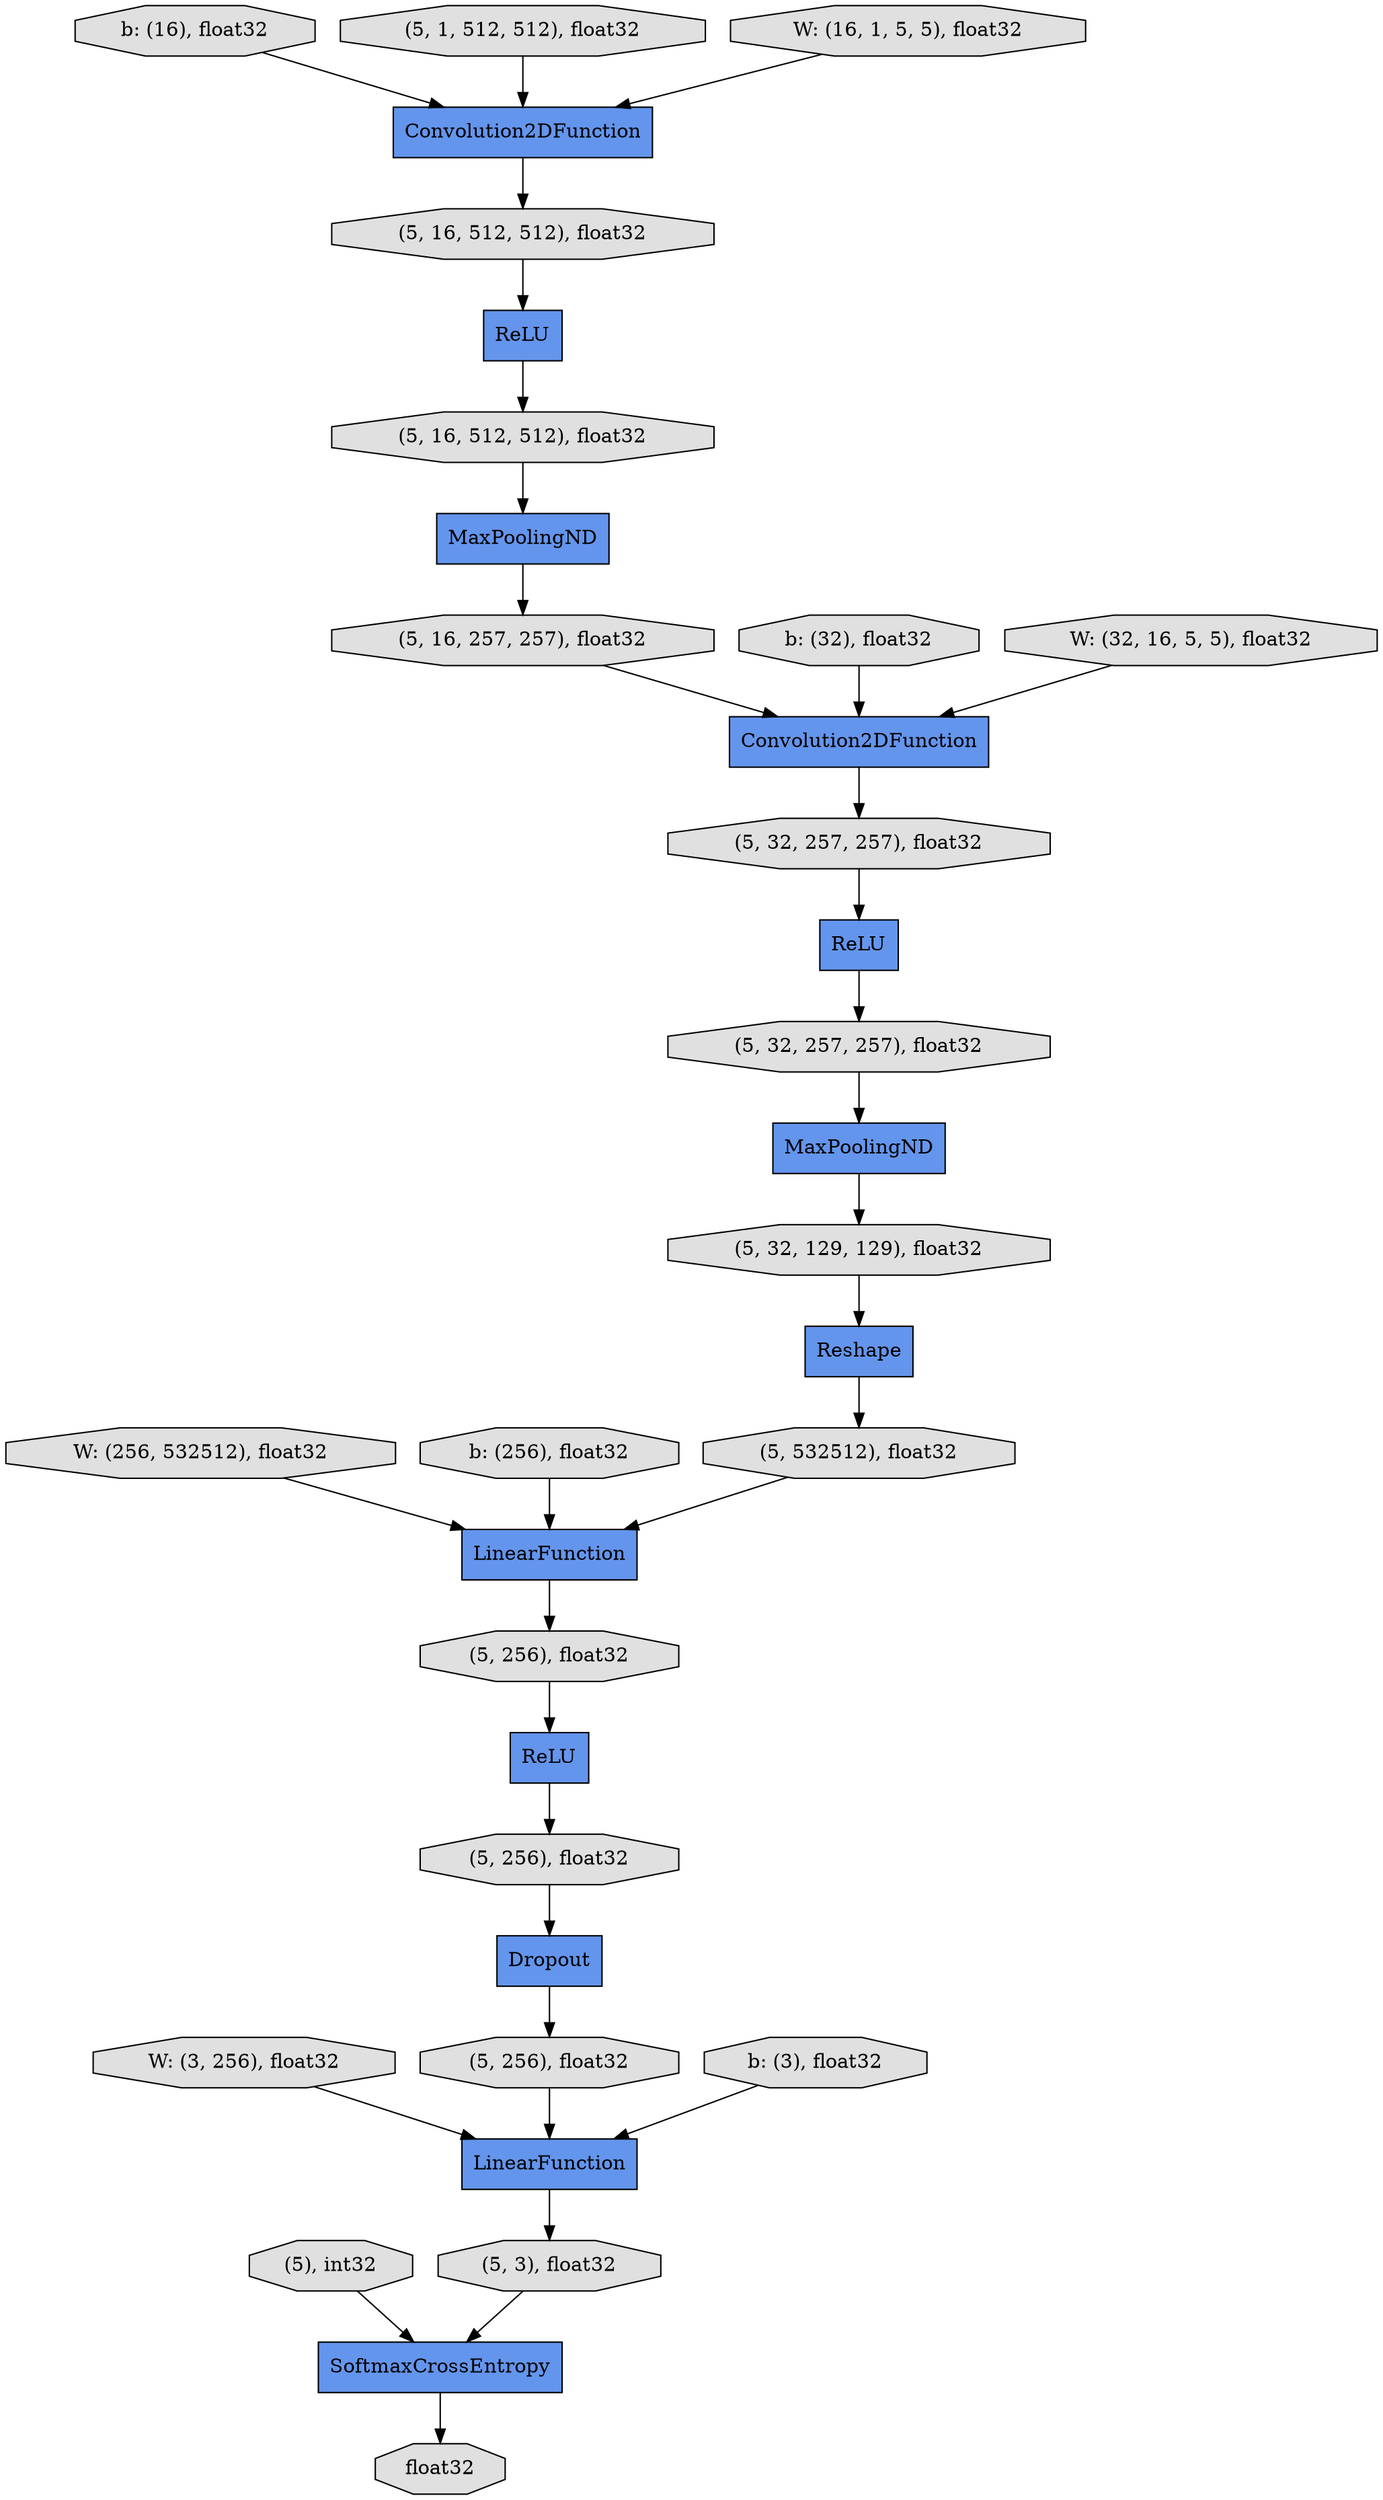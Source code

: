 digraph graphname{rankdir=TB;1184965314568 [label="(5, 3), float32",shape="octagon",fillcolor="#E0E0E0",style="filled"];1184958949384 [label="(5, 16, 257, 257), float32",shape="octagon",fillcolor="#E0E0E0",style="filled"];1184592377800 [label="b: (32), float32",shape="octagon",fillcolor="#E0E0E0",style="filled"];1184958949576 [label="ReLU",shape="record",fillcolor="#6495ED",style="filled"];1184585021640 [label="MaxPoolingND",shape="record",fillcolor="#6495ED",style="filled"];1184958904520 [label="Convolution2DFunction",shape="record",fillcolor="#6495ED",style="filled"];1184592378120 [label="W: (32, 16, 5, 5), float32",shape="octagon",fillcolor="#E0E0E0",style="filled"];1184965312904 [label="Dropout",shape="record",fillcolor="#6495ED",style="filled"];1184958949832 [label="MaxPoolingND",shape="record",fillcolor="#6495ED",style="filled"];1184965313032 [label="(5, 256), float32",shape="octagon",fillcolor="#E0E0E0",style="filled"];1184591202824 [label="W: (256, 532512), float32",shape="octagon",fillcolor="#E0E0E0",style="filled"];1184958949896 [label="(5, 32, 257, 257), float32",shape="octagon",fillcolor="#E0E0E0",style="filled"];1184965315464 [label="float32",shape="octagon",fillcolor="#E0E0E0",style="filled"];1184965313416 [label="(5, 256), float32",shape="octagon",fillcolor="#E0E0E0",style="filled"];1184499059656 [label="W: (3, 256), float32",shape="octagon",fillcolor="#E0E0E0",style="filled"];1184965314440 [label="SoftmaxCrossEntropy",shape="record",fillcolor="#6495ED",style="filled"];1184958950344 [label="(5, 32, 257, 257), float32",shape="octagon",fillcolor="#E0E0E0",style="filled"];1184592378952 [label="b: (16), float32",shape="octagon",fillcolor="#E0E0E0",style="filled"];1184958948488 [label="(5, 16, 512, 512), float32",shape="octagon",fillcolor="#E0E0E0",style="filled"];1184965314504 [label="(5), int32",shape="octagon",fillcolor="#E0E0E0",style="filled"];1184958950664 [label="LinearFunction",shape="record",fillcolor="#6495ED",style="filled"];1184958948616 [label="Convolution2DFunction",shape="record",fillcolor="#6495ED",style="filled"];1184585065864 [label="ReLU",shape="record",fillcolor="#6495ED",style="filled"];1184958950856 [label="(5, 32, 129, 129), float32",shape="octagon",fillcolor="#E0E0E0",style="filled"];1184958948808 [label="(5, 16, 512, 512), float32",shape="octagon",fillcolor="#E0E0E0",style="filled"];1184580726216 [label="(5, 1, 512, 512), float32",shape="octagon",fillcolor="#E0E0E0",style="filled"];1184965314120 [label="(5, 256), float32",shape="octagon",fillcolor="#E0E0E0",style="filled"];1184592377416 [label="W: (16, 1, 5, 5), float32",shape="octagon",fillcolor="#E0E0E0",style="filled"];1184588852872 [label="b: (3), float32",shape="octagon",fillcolor="#E0E0E0",style="filled"];1184958951112 [label="LinearFunction",shape="record",fillcolor="#6495ED",style="filled"];1184958951176 [label="ReLU",shape="record",fillcolor="#6495ED",style="filled"];1184958949192 [label="Reshape",shape="record",fillcolor="#6495ED",style="filled"];1184576632712 [label="b: (256), float32",shape="octagon",fillcolor="#E0E0E0",style="filled"];1184958951368 [label="(5, 532512), float32",shape="octagon",fillcolor="#E0E0E0",style="filled"];1184958950344 -> 1184958949832;1184958950664 -> 1184965314568;1184965313032 -> 1184958951176;1184958951176 -> 1184965313416;1184965314504 -> 1184965314440;1184958948488 -> 1184585065864;1184499059656 -> 1184958950664;1184958951112 -> 1184965313032;1184958949832 -> 1184958950856;1184965312904 -> 1184965314120;1184958950856 -> 1184958949192;1184576632712 -> 1184958951112;1184958904520 -> 1184958948488;1184592378120 -> 1184958948616;1184585065864 -> 1184958948808;1184965314568 -> 1184965314440;1184591202824 -> 1184958951112;1184965314440 -> 1184965315464;1184958949384 -> 1184958948616;1184592378952 -> 1184958904520;1184958951368 -> 1184958951112;1184588852872 -> 1184958950664;1184958949576 -> 1184958950344;1184958948808 -> 1184585021640;1184580726216 -> 1184958904520;1184592377800 -> 1184958948616;1184585021640 -> 1184958949384;1184965314120 -> 1184958950664;1184958949896 -> 1184958949576;1184965313416 -> 1184965312904;1184958949192 -> 1184958951368;1184958948616 -> 1184958949896;1184592377416 -> 1184958904520;}